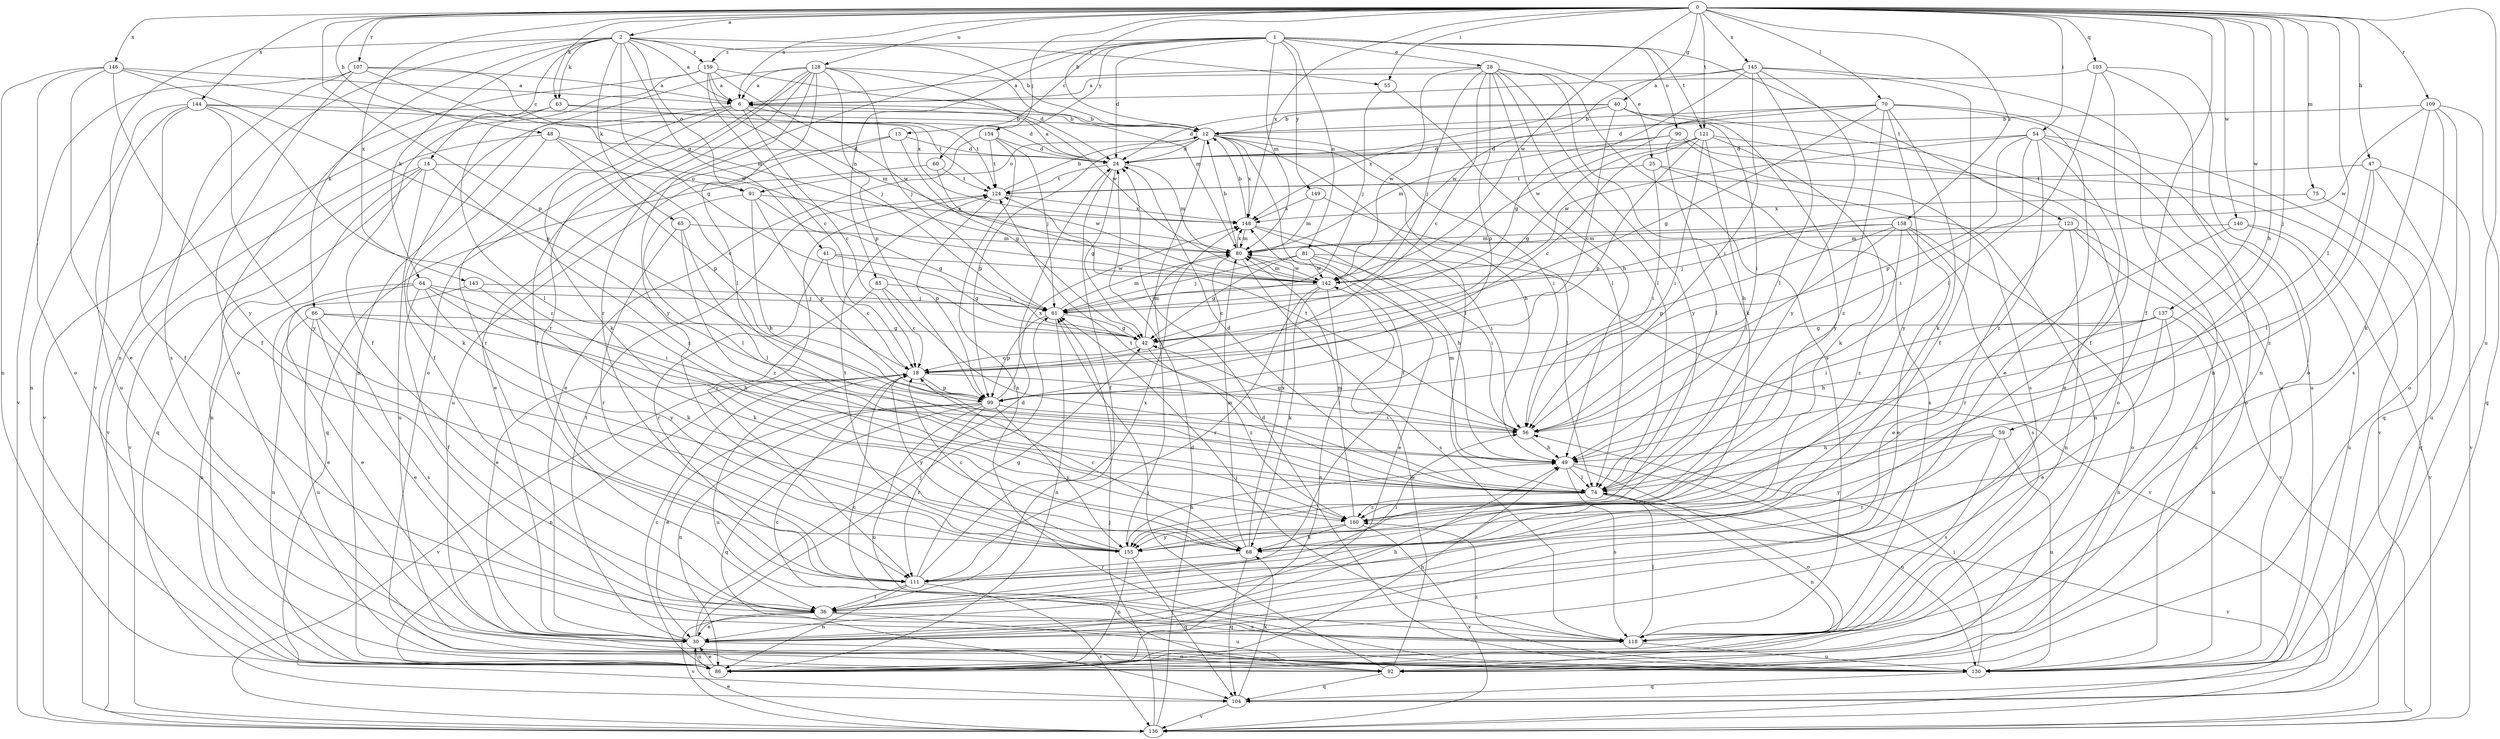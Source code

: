 strict digraph  {
0;
1;
2;
6;
12;
13;
14;
18;
24;
25;
28;
30;
36;
40;
41;
42;
47;
48;
49;
54;
55;
56;
59;
60;
61;
63;
64;
65;
66;
68;
70;
74;
75;
80;
81;
85;
86;
90;
91;
92;
99;
103;
104;
107;
109;
111;
118;
121;
123;
124;
128;
130;
136;
137;
140;
142;
143;
144;
145;
146;
148;
149;
154;
155;
158;
159;
160;
0 -> 2  [label=a];
0 -> 6  [label=a];
0 -> 12  [label=b];
0 -> 36  [label=f];
0 -> 40  [label=g];
0 -> 47  [label=h];
0 -> 48  [label=h];
0 -> 49  [label=h];
0 -> 54  [label=i];
0 -> 55  [label=i];
0 -> 59  [label=j];
0 -> 60  [label=j];
0 -> 63  [label=k];
0 -> 70  [label=l];
0 -> 74  [label=l];
0 -> 75  [label=m];
0 -> 99  [label=p];
0 -> 103  [label=q];
0 -> 107  [label=r];
0 -> 109  [label=r];
0 -> 121  [label=t];
0 -> 128  [label=u];
0 -> 130  [label=u];
0 -> 137  [label=w];
0 -> 140  [label=w];
0 -> 142  [label=w];
0 -> 143  [label=x];
0 -> 144  [label=x];
0 -> 145  [label=x];
0 -> 146  [label=x];
0 -> 148  [label=x];
0 -> 158  [label=z];
1 -> 13  [label=c];
1 -> 24  [label=d];
1 -> 25  [label=e];
1 -> 28  [label=e];
1 -> 80  [label=m];
1 -> 81  [label=n];
1 -> 85  [label=n];
1 -> 90  [label=o];
1 -> 111  [label=r];
1 -> 121  [label=t];
1 -> 123  [label=t];
1 -> 149  [label=y];
1 -> 154  [label=y];
1 -> 159  [label=z];
2 -> 6  [label=a];
2 -> 12  [label=b];
2 -> 14  [label=c];
2 -> 41  [label=g];
2 -> 42  [label=g];
2 -> 55  [label=i];
2 -> 63  [label=k];
2 -> 64  [label=k];
2 -> 65  [label=k];
2 -> 66  [label=k];
2 -> 86  [label=n];
2 -> 91  [label=o];
2 -> 136  [label=v];
2 -> 159  [label=z];
6 -> 12  [label=b];
6 -> 18  [label=c];
6 -> 36  [label=f];
6 -> 68  [label=k];
6 -> 80  [label=m];
6 -> 111  [label=r];
6 -> 124  [label=t];
12 -> 24  [label=d];
12 -> 36  [label=f];
12 -> 49  [label=h];
12 -> 56  [label=i];
12 -> 74  [label=l];
12 -> 91  [label=o];
12 -> 99  [label=p];
12 -> 148  [label=x];
12 -> 155  [label=y];
13 -> 24  [label=d];
13 -> 30  [label=e];
13 -> 42  [label=g];
13 -> 130  [label=u];
14 -> 86  [label=n];
14 -> 91  [label=o];
14 -> 104  [label=q];
14 -> 130  [label=u];
14 -> 136  [label=v];
14 -> 160  [label=z];
18 -> 56  [label=i];
18 -> 86  [label=n];
18 -> 99  [label=p];
18 -> 130  [label=u];
18 -> 136  [label=v];
18 -> 155  [label=y];
24 -> 6  [label=a];
24 -> 36  [label=f];
24 -> 42  [label=g];
24 -> 80  [label=m];
24 -> 124  [label=t];
25 -> 56  [label=i];
25 -> 86  [label=n];
25 -> 118  [label=s];
25 -> 124  [label=t];
28 -> 6  [label=a];
28 -> 18  [label=c];
28 -> 49  [label=h];
28 -> 61  [label=j];
28 -> 68  [label=k];
28 -> 74  [label=l];
28 -> 99  [label=p];
28 -> 118  [label=s];
28 -> 142  [label=w];
28 -> 155  [label=y];
30 -> 24  [label=d];
30 -> 49  [label=h];
30 -> 61  [label=j];
30 -> 86  [label=n];
30 -> 92  [label=o];
30 -> 124  [label=t];
36 -> 30  [label=e];
36 -> 118  [label=s];
36 -> 130  [label=u];
36 -> 136  [label=v];
40 -> 12  [label=b];
40 -> 18  [label=c];
40 -> 24  [label=d];
40 -> 56  [label=i];
40 -> 130  [label=u];
40 -> 148  [label=x];
40 -> 155  [label=y];
41 -> 18  [label=c];
41 -> 42  [label=g];
41 -> 111  [label=r];
41 -> 142  [label=w];
42 -> 18  [label=c];
42 -> 80  [label=m];
42 -> 160  [label=z];
47 -> 74  [label=l];
47 -> 124  [label=t];
47 -> 130  [label=u];
47 -> 136  [label=v];
47 -> 160  [label=z];
48 -> 18  [label=c];
48 -> 24  [label=d];
48 -> 68  [label=k];
48 -> 99  [label=p];
48 -> 136  [label=v];
49 -> 74  [label=l];
49 -> 80  [label=m];
49 -> 92  [label=o];
49 -> 118  [label=s];
49 -> 130  [label=u];
54 -> 24  [label=d];
54 -> 30  [label=e];
54 -> 56  [label=i];
54 -> 92  [label=o];
54 -> 99  [label=p];
54 -> 104  [label=q];
54 -> 142  [label=w];
54 -> 160  [label=z];
55 -> 61  [label=j];
55 -> 74  [label=l];
56 -> 42  [label=g];
56 -> 49  [label=h];
56 -> 124  [label=t];
59 -> 49  [label=h];
59 -> 111  [label=r];
59 -> 118  [label=s];
59 -> 130  [label=u];
59 -> 155  [label=y];
60 -> 104  [label=q];
60 -> 124  [label=t];
60 -> 142  [label=w];
61 -> 42  [label=g];
61 -> 80  [label=m];
61 -> 86  [label=n];
61 -> 99  [label=p];
63 -> 12  [label=b];
63 -> 74  [label=l];
63 -> 124  [label=t];
63 -> 136  [label=v];
64 -> 30  [label=e];
64 -> 36  [label=f];
64 -> 56  [label=i];
64 -> 61  [label=j];
64 -> 68  [label=k];
64 -> 86  [label=n];
64 -> 155  [label=y];
65 -> 74  [label=l];
65 -> 80  [label=m];
65 -> 111  [label=r];
65 -> 160  [label=z];
66 -> 30  [label=e];
66 -> 42  [label=g];
66 -> 49  [label=h];
66 -> 86  [label=n];
66 -> 118  [label=s];
66 -> 130  [label=u];
68 -> 18  [label=c];
68 -> 80  [label=m];
68 -> 104  [label=q];
68 -> 111  [label=r];
68 -> 148  [label=x];
70 -> 12  [label=b];
70 -> 24  [label=d];
70 -> 30  [label=e];
70 -> 42  [label=g];
70 -> 68  [label=k];
70 -> 130  [label=u];
70 -> 142  [label=w];
70 -> 155  [label=y];
70 -> 160  [label=z];
74 -> 24  [label=d];
74 -> 86  [label=n];
74 -> 124  [label=t];
74 -> 136  [label=v];
74 -> 160  [label=z];
75 -> 104  [label=q];
75 -> 148  [label=x];
80 -> 12  [label=b];
80 -> 18  [label=c];
80 -> 118  [label=s];
80 -> 142  [label=w];
80 -> 148  [label=x];
81 -> 30  [label=e];
81 -> 42  [label=g];
81 -> 56  [label=i];
81 -> 61  [label=j];
81 -> 136  [label=v];
81 -> 142  [label=w];
85 -> 18  [label=c];
85 -> 30  [label=e];
85 -> 61  [label=j];
85 -> 74  [label=l];
86 -> 18  [label=c];
86 -> 30  [label=e];
86 -> 49  [label=h];
90 -> 24  [label=d];
90 -> 74  [label=l];
90 -> 80  [label=m];
90 -> 92  [label=o];
90 -> 118  [label=s];
91 -> 42  [label=g];
91 -> 49  [label=h];
91 -> 74  [label=l];
91 -> 99  [label=p];
91 -> 148  [label=x];
92 -> 18  [label=c];
92 -> 61  [label=j];
92 -> 104  [label=q];
92 -> 142  [label=w];
99 -> 30  [label=e];
99 -> 56  [label=i];
99 -> 86  [label=n];
99 -> 104  [label=q];
99 -> 111  [label=r];
99 -> 130  [label=u];
99 -> 148  [label=x];
99 -> 155  [label=y];
103 -> 6  [label=a];
103 -> 36  [label=f];
103 -> 74  [label=l];
103 -> 86  [label=n];
103 -> 92  [label=o];
104 -> 68  [label=k];
104 -> 136  [label=v];
107 -> 6  [label=a];
107 -> 36  [label=f];
107 -> 80  [label=m];
107 -> 118  [label=s];
107 -> 136  [label=v];
107 -> 148  [label=x];
109 -> 12  [label=b];
109 -> 68  [label=k];
109 -> 92  [label=o];
109 -> 104  [label=q];
109 -> 118  [label=s];
109 -> 142  [label=w];
111 -> 36  [label=f];
111 -> 42  [label=g];
111 -> 56  [label=i];
111 -> 86  [label=n];
111 -> 136  [label=v];
111 -> 148  [label=x];
118 -> 18  [label=c];
118 -> 61  [label=j];
118 -> 74  [label=l];
118 -> 130  [label=u];
121 -> 18  [label=c];
121 -> 24  [label=d];
121 -> 42  [label=g];
121 -> 49  [label=h];
121 -> 56  [label=i];
121 -> 68  [label=k];
121 -> 99  [label=p];
121 -> 136  [label=v];
123 -> 30  [label=e];
123 -> 80  [label=m];
123 -> 86  [label=n];
123 -> 130  [label=u];
123 -> 136  [label=v];
124 -> 12  [label=b];
124 -> 99  [label=p];
124 -> 111  [label=r];
124 -> 148  [label=x];
128 -> 6  [label=a];
128 -> 36  [label=f];
128 -> 61  [label=j];
128 -> 74  [label=l];
128 -> 80  [label=m];
128 -> 86  [label=n];
128 -> 92  [label=o];
128 -> 99  [label=p];
128 -> 111  [label=r];
128 -> 142  [label=w];
128 -> 155  [label=y];
130 -> 24  [label=d];
130 -> 56  [label=i];
130 -> 104  [label=q];
130 -> 160  [label=z];
136 -> 24  [label=d];
136 -> 30  [label=e];
136 -> 61  [label=j];
137 -> 30  [label=e];
137 -> 42  [label=g];
137 -> 49  [label=h];
137 -> 56  [label=i];
137 -> 86  [label=n];
137 -> 130  [label=u];
140 -> 80  [label=m];
140 -> 111  [label=r];
140 -> 130  [label=u];
140 -> 136  [label=v];
142 -> 61  [label=j];
142 -> 68  [label=k];
142 -> 80  [label=m];
142 -> 86  [label=n];
142 -> 111  [label=r];
143 -> 30  [label=e];
143 -> 61  [label=j];
143 -> 68  [label=k];
144 -> 12  [label=b];
144 -> 24  [label=d];
144 -> 36  [label=f];
144 -> 86  [label=n];
144 -> 130  [label=u];
144 -> 155  [label=y];
144 -> 160  [label=z];
145 -> 6  [label=a];
145 -> 36  [label=f];
145 -> 42  [label=g];
145 -> 56  [label=i];
145 -> 74  [label=l];
145 -> 86  [label=n];
145 -> 142  [label=w];
145 -> 155  [label=y];
146 -> 6  [label=a];
146 -> 30  [label=e];
146 -> 86  [label=n];
146 -> 92  [label=o];
146 -> 99  [label=p];
146 -> 142  [label=w];
146 -> 155  [label=y];
148 -> 12  [label=b];
148 -> 49  [label=h];
148 -> 56  [label=i];
148 -> 80  [label=m];
149 -> 74  [label=l];
149 -> 80  [label=m];
149 -> 148  [label=x];
154 -> 24  [label=d];
154 -> 30  [label=e];
154 -> 61  [label=j];
154 -> 118  [label=s];
154 -> 124  [label=t];
155 -> 18  [label=c];
155 -> 49  [label=h];
155 -> 86  [label=n];
155 -> 104  [label=q];
155 -> 124  [label=t];
158 -> 30  [label=e];
158 -> 56  [label=i];
158 -> 61  [label=j];
158 -> 80  [label=m];
158 -> 92  [label=o];
158 -> 99  [label=p];
158 -> 118  [label=s];
158 -> 160  [label=z];
159 -> 6  [label=a];
159 -> 18  [label=c];
159 -> 24  [label=d];
159 -> 36  [label=f];
159 -> 61  [label=j];
159 -> 92  [label=o];
159 -> 142  [label=w];
160 -> 68  [label=k];
160 -> 80  [label=m];
160 -> 136  [label=v];
160 -> 155  [label=y];
}
